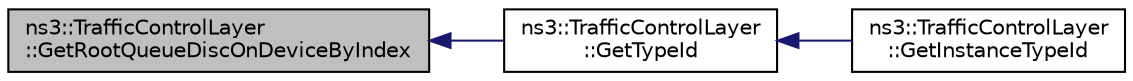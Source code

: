 digraph "ns3::TrafficControlLayer::GetRootQueueDiscOnDeviceByIndex"
{
  edge [fontname="Helvetica",fontsize="10",labelfontname="Helvetica",labelfontsize="10"];
  node [fontname="Helvetica",fontsize="10",shape=record];
  rankdir="LR";
  Node1 [label="ns3::TrafficControlLayer\l::GetRootQueueDiscOnDeviceByIndex",height=0.2,width=0.4,color="black", fillcolor="grey75", style="filled", fontcolor="black"];
  Node1 -> Node2 [dir="back",color="midnightblue",fontsize="10",style="solid"];
  Node2 [label="ns3::TrafficControlLayer\l::GetTypeId",height=0.2,width=0.4,color="black", fillcolor="white", style="filled",URL="$d1/d25/classns3_1_1TrafficControlLayer.html#a6710fc399667be74683173183dbb9975",tooltip="Get the type ID. "];
  Node2 -> Node3 [dir="back",color="midnightblue",fontsize="10",style="solid"];
  Node3 [label="ns3::TrafficControlLayer\l::GetInstanceTypeId",height=0.2,width=0.4,color="black", fillcolor="white", style="filled",URL="$d1/d25/classns3_1_1TrafficControlLayer.html#abe3b878f566ff58d4dcadc2e193f40f5",tooltip="Get the type ID for the instance. "];
}
